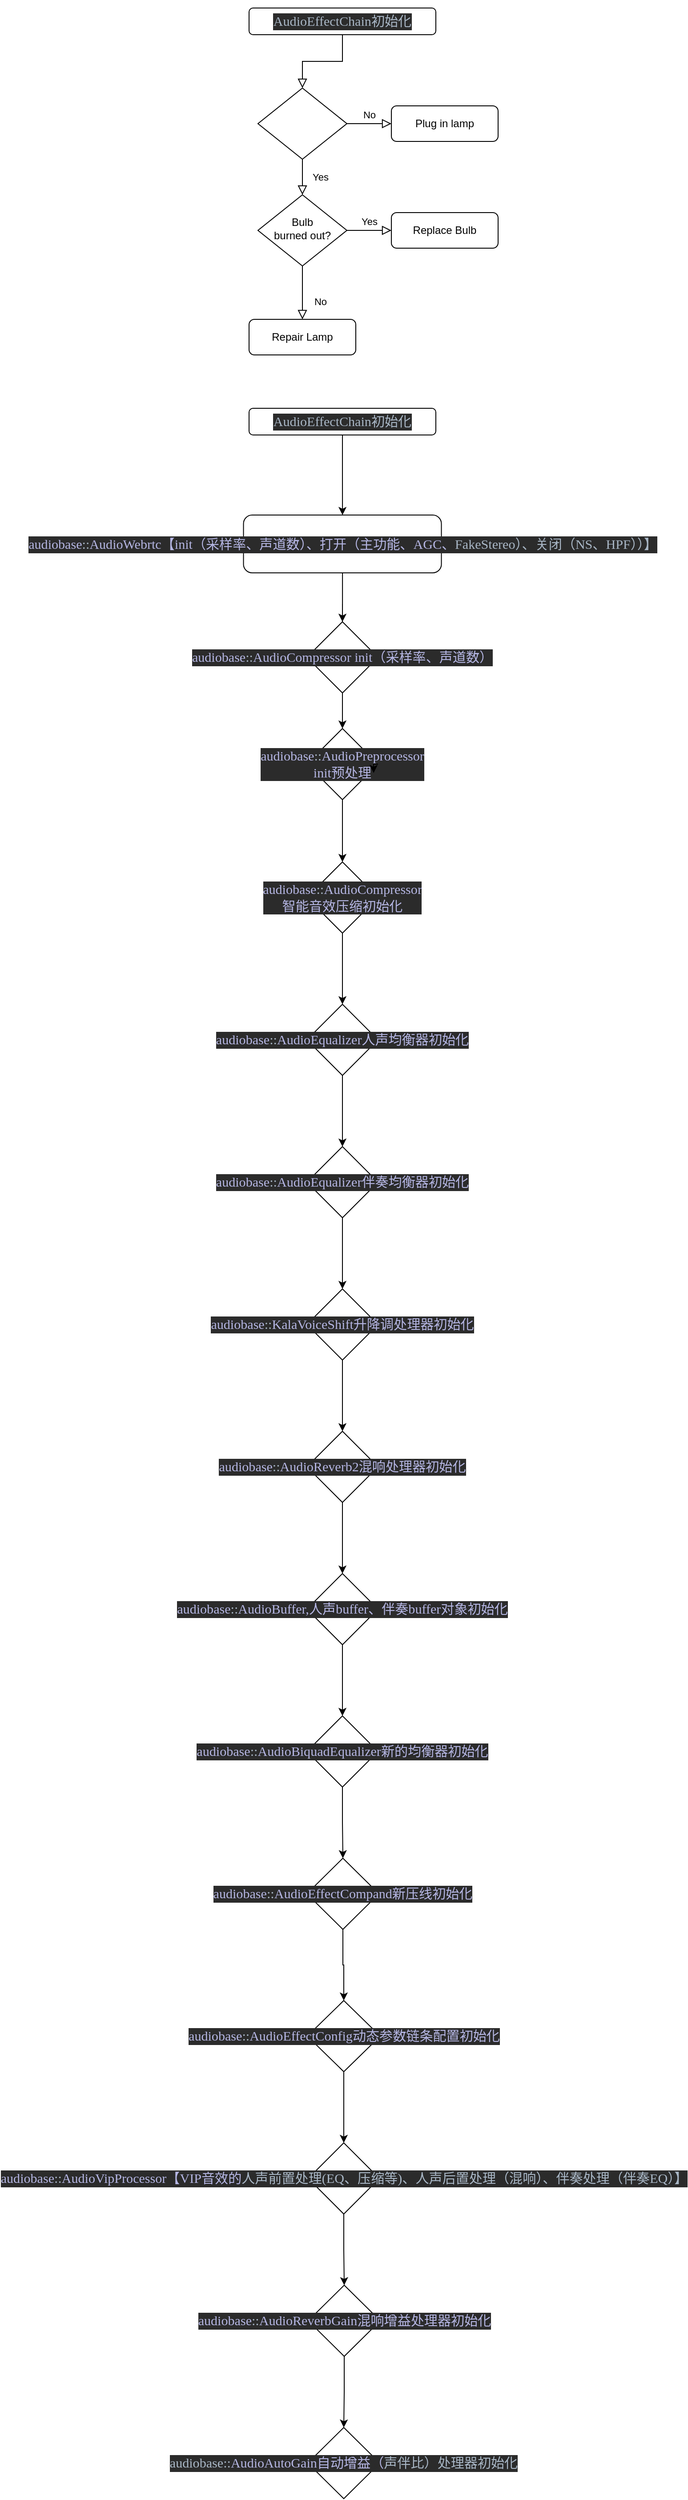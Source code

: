 <mxfile version="13.8.5" type="github">
  <diagram id="UotCp4xaO-_KccC0vSp1" name="Page-1">
    <mxGraphModel dx="2314" dy="1106" grid="1" gridSize="10" guides="1" tooltips="1" connect="1" arrows="1" fold="1" page="1" pageScale="1" pageWidth="827" pageHeight="1169" math="0" shadow="0">
      <root>
        <mxCell id="0" />
        <mxCell id="1" parent="0" />
        <mxCell id="kTf5K5V3wtwHn-U12bBU-1" value="" style="rounded=0;html=1;jettySize=auto;orthogonalLoop=1;fontSize=11;endArrow=block;endFill=0;endSize=8;strokeWidth=1;shadow=0;labelBackgroundColor=none;edgeStyle=orthogonalEdgeStyle;strokeColor=#000000;" edge="1" parent="1" source="kTf5K5V3wtwHn-U12bBU-2" target="kTf5K5V3wtwHn-U12bBU-5">
          <mxGeometry relative="1" as="geometry" />
        </mxCell>
        <mxCell id="kTf5K5V3wtwHn-U12bBU-2" value="&lt;p style=&quot;background-color: #2b2b2b ; color: #a9b7c6 ; font-family: &amp;#34;menlo&amp;#34; ; font-size: 11.3pt&quot;&gt;AudioEffectChain初始化&lt;/p&gt;" style="rounded=1;whiteSpace=wrap;html=1;fontSize=12;glass=0;strokeWidth=1;shadow=0;strokeColor=#000000;" vertex="1" parent="1">
          <mxGeometry x="160" y="80" width="210" height="30" as="geometry" />
        </mxCell>
        <mxCell id="kTf5K5V3wtwHn-U12bBU-3" value="Yes" style="rounded=0;html=1;jettySize=auto;orthogonalLoop=1;fontSize=11;endArrow=block;endFill=0;endSize=8;strokeWidth=1;shadow=0;labelBackgroundColor=none;edgeStyle=orthogonalEdgeStyle;strokeColor=#000000;" edge="1" parent="1" source="kTf5K5V3wtwHn-U12bBU-5" target="kTf5K5V3wtwHn-U12bBU-9">
          <mxGeometry y="20" relative="1" as="geometry">
            <mxPoint as="offset" />
          </mxGeometry>
        </mxCell>
        <mxCell id="kTf5K5V3wtwHn-U12bBU-4" value="No" style="edgeStyle=orthogonalEdgeStyle;rounded=0;html=1;jettySize=auto;orthogonalLoop=1;fontSize=11;endArrow=block;endFill=0;endSize=8;strokeWidth=1;shadow=0;labelBackgroundColor=none;strokeColor=#000000;" edge="1" parent="1" source="kTf5K5V3wtwHn-U12bBU-5" target="kTf5K5V3wtwHn-U12bBU-6">
          <mxGeometry y="10" relative="1" as="geometry">
            <mxPoint as="offset" />
          </mxGeometry>
        </mxCell>
        <mxCell id="kTf5K5V3wtwHn-U12bBU-5" value="&lt;pre style=&quot;background-color: #2b2b2b ; color: #a9b7c6 ; font-family: &amp;#34;menlo&amp;#34; ; font-size: 11.3pt&quot;&gt;&lt;br&gt;&lt;/pre&gt;" style="rhombus;whiteSpace=wrap;html=1;shadow=0;fontFamily=Helvetica;fontSize=12;align=center;strokeWidth=1;spacing=6;spacingTop=-4;strokeColor=#000000;" vertex="1" parent="1">
          <mxGeometry x="170" y="170" width="100" height="80" as="geometry" />
        </mxCell>
        <mxCell id="kTf5K5V3wtwHn-U12bBU-6" value="Plug in lamp" style="rounded=1;whiteSpace=wrap;html=1;fontSize=12;glass=0;strokeWidth=1;shadow=0;strokeColor=#000000;" vertex="1" parent="1">
          <mxGeometry x="320" y="190" width="120" height="40" as="geometry" />
        </mxCell>
        <mxCell id="kTf5K5V3wtwHn-U12bBU-7" value="No" style="rounded=0;html=1;jettySize=auto;orthogonalLoop=1;fontSize=11;endArrow=block;endFill=0;endSize=8;strokeWidth=1;shadow=0;labelBackgroundColor=none;edgeStyle=orthogonalEdgeStyle;strokeColor=#000000;" edge="1" parent="1" source="kTf5K5V3wtwHn-U12bBU-9" target="kTf5K5V3wtwHn-U12bBU-10">
          <mxGeometry x="0.333" y="20" relative="1" as="geometry">
            <mxPoint as="offset" />
          </mxGeometry>
        </mxCell>
        <mxCell id="kTf5K5V3wtwHn-U12bBU-8" value="Yes" style="edgeStyle=orthogonalEdgeStyle;rounded=0;html=1;jettySize=auto;orthogonalLoop=1;fontSize=11;endArrow=block;endFill=0;endSize=8;strokeWidth=1;shadow=0;labelBackgroundColor=none;strokeColor=#000000;" edge="1" parent="1" source="kTf5K5V3wtwHn-U12bBU-9" target="kTf5K5V3wtwHn-U12bBU-11">
          <mxGeometry y="10" relative="1" as="geometry">
            <mxPoint as="offset" />
          </mxGeometry>
        </mxCell>
        <mxCell id="kTf5K5V3wtwHn-U12bBU-9" value="Bulb&lt;br&gt;burned out?" style="rhombus;whiteSpace=wrap;html=1;shadow=0;fontFamily=Helvetica;fontSize=12;align=center;strokeWidth=1;spacing=6;spacingTop=-4;strokeColor=#000000;" vertex="1" parent="1">
          <mxGeometry x="170" y="290" width="100" height="80" as="geometry" />
        </mxCell>
        <mxCell id="kTf5K5V3wtwHn-U12bBU-10" value="Repair Lamp" style="rounded=1;whiteSpace=wrap;html=1;fontSize=12;glass=0;strokeWidth=1;shadow=0;strokeColor=#000000;" vertex="1" parent="1">
          <mxGeometry x="160" y="430" width="120" height="40" as="geometry" />
        </mxCell>
        <mxCell id="kTf5K5V3wtwHn-U12bBU-11" value="Replace Bulb" style="rounded=1;whiteSpace=wrap;html=1;fontSize=12;glass=0;strokeWidth=1;shadow=0;strokeColor=#000000;" vertex="1" parent="1">
          <mxGeometry x="320" y="310" width="120" height="40" as="geometry" />
        </mxCell>
        <mxCell id="kTf5K5V3wtwHn-U12bBU-12" value="" style="edgeStyle=orthogonalEdgeStyle;rounded=0;orthogonalLoop=1;jettySize=auto;html=1;strokeColor=#000000;" edge="1" parent="1" source="kTf5K5V3wtwHn-U12bBU-13" target="kTf5K5V3wtwHn-U12bBU-15">
          <mxGeometry relative="1" as="geometry" />
        </mxCell>
        <mxCell id="kTf5K5V3wtwHn-U12bBU-13" value="&lt;p style=&quot;background-color: #2b2b2b ; color: #a9b7c6 ; font-family: &amp;#34;menlo&amp;#34; ; font-size: 11.3pt&quot;&gt;AudioEffectChain初始化&lt;/p&gt;" style="rounded=1;whiteSpace=wrap;html=1;fontSize=12;glass=0;strokeWidth=1;shadow=0;strokeColor=#000000;" vertex="1" parent="1">
          <mxGeometry x="160" y="530" width="210" height="30" as="geometry" />
        </mxCell>
        <mxCell id="kTf5K5V3wtwHn-U12bBU-14" value="" style="edgeStyle=orthogonalEdgeStyle;rounded=0;orthogonalLoop=1;jettySize=auto;html=1;strokeColor=#000000;" edge="1" parent="1" source="kTf5K5V3wtwHn-U12bBU-17">
          <mxGeometry relative="1" as="geometry">
            <mxPoint x="265" y="797.5" as="targetPoint" />
          </mxGeometry>
        </mxCell>
        <mxCell id="kTf5K5V3wtwHn-U12bBU-15" value="&lt;pre style=&quot;background-color: rgb(43 , 43 , 43) ; color: rgb(169 , 183 , 198) ; font-family: &amp;#34;menlo&amp;#34; ; font-size: 11.3pt&quot;&gt;&lt;span style=&quot;color: rgb(181 , 182 , 227)&quot;&gt;audiobase&lt;/span&gt;::&lt;span style=&quot;color: rgb(181 , 182 , 227)&quot;&gt;AudioWebrtc【init（采样率、声道数）、打开（主功能、AGC、&lt;/span&gt;FakeStereo）、关闭（NS、HPF））】&lt;/pre&gt;" style="whiteSpace=wrap;html=1;rounded=1;shadow=0;strokeWidth=1;glass=0;strokeColor=#000000;" vertex="1" parent="1">
          <mxGeometry x="153.75" y="650" width="222.5" height="65" as="geometry" />
        </mxCell>
        <mxCell id="kTf5K5V3wtwHn-U12bBU-16" value="" style="edgeStyle=orthogonalEdgeStyle;rounded=0;orthogonalLoop=1;jettySize=auto;html=1;strokeColor=#000000;" edge="1" parent="1" source="kTf5K5V3wtwHn-U12bBU-17" target="kTf5K5V3wtwHn-U12bBU-20">
          <mxGeometry relative="1" as="geometry" />
        </mxCell>
        <mxCell id="kTf5K5V3wtwHn-U12bBU-17" value="&lt;pre style=&quot;background-color: #2b2b2b ; color: #a9b7c6 ; font-family: &amp;#34;menlo&amp;#34; ; font-size: 11.3pt&quot;&gt;&lt;span style=&quot;color: #b5b6e3&quot;&gt;audiobase&lt;/span&gt;::&lt;span style=&quot;color: #b5b6e3&quot;&gt;AudioCompressor init（采样率、声道数）&lt;/span&gt;&lt;/pre&gt;" style="rhombus;whiteSpace=wrap;html=1;strokeColor=#000000;" vertex="1" parent="1">
          <mxGeometry x="225" y="770" width="80" height="80" as="geometry" />
        </mxCell>
        <mxCell id="kTf5K5V3wtwHn-U12bBU-18" value="" style="edgeStyle=orthogonalEdgeStyle;rounded=0;orthogonalLoop=1;jettySize=auto;html=1;strokeColor=#000000;" edge="1" parent="1" source="kTf5K5V3wtwHn-U12bBU-15" target="kTf5K5V3wtwHn-U12bBU-17">
          <mxGeometry relative="1" as="geometry">
            <mxPoint x="265.1" y="715" as="sourcePoint" />
            <mxPoint x="265" y="797.5" as="targetPoint" />
          </mxGeometry>
        </mxCell>
        <mxCell id="kTf5K5V3wtwHn-U12bBU-19" value="" style="edgeStyle=orthogonalEdgeStyle;rounded=0;orthogonalLoop=1;jettySize=auto;html=1;strokeColor=#000000;" edge="1" parent="1" source="kTf5K5V3wtwHn-U12bBU-20" target="kTf5K5V3wtwHn-U12bBU-22">
          <mxGeometry relative="1" as="geometry" />
        </mxCell>
        <mxCell id="kTf5K5V3wtwHn-U12bBU-20" value="&lt;p style=&quot;background-color: #2b2b2b ; color: #a9b7c6 ; font-family: &amp;#34;menlo&amp;#34; ; font-size: 11.3pt&quot;&gt;&lt;span style=&quot;color: #b5b6e3&quot;&gt;audiobase&lt;/span&gt;::&lt;span style=&quot;color: #b5b6e3&quot;&gt;AudioPreprocessor&lt;br&gt;&lt;/span&gt;&lt;span style=&quot;color: #b5b6e3&quot;&gt; init预处理&lt;/span&gt;&lt;/p&gt;" style="rhombus;whiteSpace=wrap;html=1;strokeColor=#000000;" vertex="1" parent="1">
          <mxGeometry x="225" y="890" width="80" height="80" as="geometry" />
        </mxCell>
        <mxCell id="kTf5K5V3wtwHn-U12bBU-21" value="" style="edgeStyle=orthogonalEdgeStyle;rounded=0;orthogonalLoop=1;jettySize=auto;html=1;strokeColor=#000000;" edge="1" parent="1" source="kTf5K5V3wtwHn-U12bBU-22" target="kTf5K5V3wtwHn-U12bBU-24">
          <mxGeometry relative="1" as="geometry" />
        </mxCell>
        <mxCell id="kTf5K5V3wtwHn-U12bBU-22" value="&lt;p style=&quot;background-color: #2b2b2b ; color: #a9b7c6 ; font-family: &amp;#34;menlo&amp;#34; ; font-size: 11.3pt&quot;&gt;&lt;span style=&quot;color: rgb(181 , 182 , 227)&quot;&gt;audiobase&lt;/span&gt;::&lt;span style=&quot;color: rgb(181 , 182 , 227)&quot;&gt;AudioCompressor智能音效压缩初始化&lt;/span&gt;&lt;/p&gt;" style="rhombus;whiteSpace=wrap;html=1;strokeColor=#000000;" vertex="1" parent="1">
          <mxGeometry x="225" y="1040" width="80" height="80" as="geometry" />
        </mxCell>
        <mxCell id="kTf5K5V3wtwHn-U12bBU-23" value="" style="edgeStyle=orthogonalEdgeStyle;rounded=0;orthogonalLoop=1;jettySize=auto;html=1;strokeColor=#000000;" edge="1" parent="1" source="kTf5K5V3wtwHn-U12bBU-24" target="kTf5K5V3wtwHn-U12bBU-26">
          <mxGeometry relative="1" as="geometry" />
        </mxCell>
        <mxCell id="kTf5K5V3wtwHn-U12bBU-24" value="&lt;pre style=&quot;background-color: #2b2b2b ; color: #a9b7c6 ; font-family: &amp;#34;menlo&amp;#34; ; font-size: 11.3pt&quot;&gt;&lt;span style=&quot;color: #b5b6e3&quot;&gt;audiobase&lt;/span&gt;::&lt;span style=&quot;color: #b5b6e3&quot;&gt;AudioEqualizer人声均衡器初始化&lt;/span&gt;&lt;/pre&gt;" style="rhombus;whiteSpace=wrap;html=1;strokeColor=#000000;" vertex="1" parent="1">
          <mxGeometry x="225" y="1200" width="80" height="80" as="geometry" />
        </mxCell>
        <mxCell id="kTf5K5V3wtwHn-U12bBU-25" value="" style="edgeStyle=orthogonalEdgeStyle;rounded=0;orthogonalLoop=1;jettySize=auto;html=1;strokeColor=#000000;" edge="1" parent="1" source="kTf5K5V3wtwHn-U12bBU-26" target="kTf5K5V3wtwHn-U12bBU-28">
          <mxGeometry relative="1" as="geometry" />
        </mxCell>
        <mxCell id="kTf5K5V3wtwHn-U12bBU-26" value="&lt;pre style=&quot;background-color: rgb(43 , 43 , 43) ; color: rgb(169 , 183 , 198) ; font-family: &amp;#34;menlo&amp;#34; ; font-size: 11.3pt&quot;&gt;&lt;span style=&quot;color: rgb(181 , 182 , 227)&quot;&gt;audiobase&lt;/span&gt;::&lt;span style=&quot;color: rgb(181 , 182 , 227)&quot;&gt;AudioEqualizer伴奏均衡器初始化&lt;/span&gt;&lt;/pre&gt;" style="rhombus;whiteSpace=wrap;html=1;strokeColor=#000000;" vertex="1" parent="1">
          <mxGeometry x="225" y="1360" width="80" height="80" as="geometry" />
        </mxCell>
        <mxCell id="kTf5K5V3wtwHn-U12bBU-27" value="" style="edgeStyle=orthogonalEdgeStyle;rounded=0;orthogonalLoop=1;jettySize=auto;html=1;strokeColor=#000000;" edge="1" parent="1" source="kTf5K5V3wtwHn-U12bBU-28" target="kTf5K5V3wtwHn-U12bBU-30">
          <mxGeometry relative="1" as="geometry" />
        </mxCell>
        <mxCell id="kTf5K5V3wtwHn-U12bBU-28" value="&lt;pre style=&quot;background-color: rgb(43 , 43 , 43) ; font-family: &amp;#34;menlo&amp;#34; ; font-size: 11.3pt&quot;&gt;&lt;pre style=&quot;color: rgb(169 , 183 , 198) ; font-family: &amp;#34;menlo&amp;#34; ; font-size: 11.3pt&quot;&gt;&lt;span style=&quot;color: #b5b6e3&quot;&gt;audiobase&lt;/span&gt;::&lt;span style=&quot;color: #b5b6e3&quot;&gt;KalaVoiceShift升降调处理器初始化&lt;/span&gt;&lt;/pre&gt;&lt;/pre&gt;" style="rhombus;whiteSpace=wrap;html=1;strokeColor=#000000;" vertex="1" parent="1">
          <mxGeometry x="225" y="1520" width="80" height="80" as="geometry" />
        </mxCell>
        <mxCell id="kTf5K5V3wtwHn-U12bBU-29" value="" style="edgeStyle=orthogonalEdgeStyle;rounded=0;orthogonalLoop=1;jettySize=auto;html=1;strokeColor=#000000;" edge="1" parent="1" source="kTf5K5V3wtwHn-U12bBU-30" target="kTf5K5V3wtwHn-U12bBU-32">
          <mxGeometry relative="1" as="geometry" />
        </mxCell>
        <mxCell id="kTf5K5V3wtwHn-U12bBU-30" value="&lt;pre style=&quot;background-color: rgb(43 , 43 , 43) ; font-family: &amp;#34;menlo&amp;#34; ; font-size: 11.3pt&quot;&gt;&lt;pre style=&quot;color: rgb(169 , 183 , 198) ; font-family: &amp;#34;menlo&amp;#34; ; font-size: 11.3pt&quot;&gt;&lt;span style=&quot;color: #b5b6e3&quot;&gt;audiobase&lt;/span&gt;::&lt;span style=&quot;color: #b5b6e3&quot;&gt;AudioReverb2混响处理器初始化&lt;/span&gt;&lt;/pre&gt;&lt;/pre&gt;" style="rhombus;whiteSpace=wrap;html=1;strokeColor=#000000;" vertex="1" parent="1">
          <mxGeometry x="225" y="1680" width="80" height="80" as="geometry" />
        </mxCell>
        <mxCell id="kTf5K5V3wtwHn-U12bBU-31" value="" style="edgeStyle=orthogonalEdgeStyle;rounded=0;orthogonalLoop=1;jettySize=auto;html=1;strokeColor=#000000;" edge="1" parent="1" source="kTf5K5V3wtwHn-U12bBU-32" target="kTf5K5V3wtwHn-U12bBU-34">
          <mxGeometry relative="1" as="geometry" />
        </mxCell>
        <mxCell id="kTf5K5V3wtwHn-U12bBU-32" value="&lt;pre style=&quot;background-color: #2b2b2b ; color: #a9b7c6 ; font-family: &amp;#34;menlo&amp;#34; ; font-size: 11.3pt&quot;&gt;&lt;span style=&quot;color: #b5b6e3&quot;&gt;audiobase&lt;/span&gt;::&lt;span style=&quot;color: #b5b6e3&quot;&gt;AudioBuffer,人声buffer、伴奏buffer对象初始化&lt;/span&gt;&lt;/pre&gt;" style="rhombus;whiteSpace=wrap;html=1;strokeColor=#000000;" vertex="1" parent="1">
          <mxGeometry x="225" y="1840" width="80" height="80" as="geometry" />
        </mxCell>
        <mxCell id="kTf5K5V3wtwHn-U12bBU-33" value="" style="edgeStyle=orthogonalEdgeStyle;rounded=0;orthogonalLoop=1;jettySize=auto;html=1;strokeColor=#000000;" edge="1" parent="1" source="kTf5K5V3wtwHn-U12bBU-34" target="kTf5K5V3wtwHn-U12bBU-36">
          <mxGeometry relative="1" as="geometry" />
        </mxCell>
        <mxCell id="kTf5K5V3wtwHn-U12bBU-34" value="&lt;pre style=&quot;background-color: #2b2b2b ; color: #a9b7c6 ; font-family: &amp;#34;menlo&amp;#34; ; font-size: 11.3pt&quot;&gt;&lt;span style=&quot;color: #b5b6e3&quot;&gt;audiobase&lt;/span&gt;::&lt;span style=&quot;color: #b5b6e3&quot;&gt;AudioBiquadEqualizer新的均衡器初始化&lt;/span&gt;&lt;/pre&gt;" style="rhombus;whiteSpace=wrap;html=1;strokeColor=#000000;" vertex="1" parent="1">
          <mxGeometry x="225" y="2000" width="80" height="80" as="geometry" />
        </mxCell>
        <mxCell id="kTf5K5V3wtwHn-U12bBU-35" value="" style="edgeStyle=orthogonalEdgeStyle;rounded=0;orthogonalLoop=1;jettySize=auto;html=1;strokeColor=#000000;" edge="1" parent="1" source="kTf5K5V3wtwHn-U12bBU-36" target="kTf5K5V3wtwHn-U12bBU-38">
          <mxGeometry relative="1" as="geometry" />
        </mxCell>
        <mxCell id="kTf5K5V3wtwHn-U12bBU-36" value="&lt;pre style=&quot;background-color: rgb(43 , 43 , 43) ; font-family: &amp;#34;menlo&amp;#34; ; font-size: 11.3pt&quot;&gt;&lt;pre style=&quot;color: rgb(169 , 183 , 198) ; font-family: &amp;#34;menlo&amp;#34; ; font-size: 11.3pt&quot;&gt;&lt;span style=&quot;color: #b5b6e3&quot;&gt;audiobase&lt;/span&gt;::&lt;span style=&quot;color: #b5b6e3&quot;&gt;AudioEffectCompand新压线初始化&lt;/span&gt;&lt;/pre&gt;&lt;/pre&gt;" style="rhombus;whiteSpace=wrap;html=1;strokeColor=#000000;" vertex="1" parent="1">
          <mxGeometry x="225" y="2160" width="81" height="80" as="geometry" />
        </mxCell>
        <mxCell id="kTf5K5V3wtwHn-U12bBU-37" value="" style="edgeStyle=orthogonalEdgeStyle;rounded=0;orthogonalLoop=1;jettySize=auto;html=1;strokeColor=#000000;" edge="1" parent="1" source="kTf5K5V3wtwHn-U12bBU-38" target="kTf5K5V3wtwHn-U12bBU-40">
          <mxGeometry relative="1" as="geometry" />
        </mxCell>
        <mxCell id="kTf5K5V3wtwHn-U12bBU-38" value="&lt;pre style=&quot;background-color: rgb(43 , 43 , 43) ; font-family: &amp;#34;menlo&amp;#34; ; font-size: 11.3pt&quot;&gt;&lt;pre style=&quot;color: rgb(169 , 183 , 198) ; font-family: &amp;#34;menlo&amp;#34; ; font-size: 11.3pt&quot;&gt;&lt;span style=&quot;color: #b5b6e3&quot;&gt;audiobase&lt;/span&gt;::&lt;span style=&quot;color: #b5b6e3&quot;&gt;AudioEffectConfig动态参数链条配置初始化&lt;/span&gt;&lt;/pre&gt;&lt;/pre&gt;" style="rhombus;whiteSpace=wrap;html=1;strokeColor=#000000;" vertex="1" parent="1">
          <mxGeometry x="225.5" y="2320" width="82" height="80" as="geometry" />
        </mxCell>
        <mxCell id="kTf5K5V3wtwHn-U12bBU-39" value="" style="edgeStyle=orthogonalEdgeStyle;rounded=0;orthogonalLoop=1;jettySize=auto;html=1;strokeColor=#000000;" edge="1" parent="1" source="kTf5K5V3wtwHn-U12bBU-40" target="kTf5K5V3wtwHn-U12bBU-42">
          <mxGeometry relative="1" as="geometry" />
        </mxCell>
        <mxCell id="kTf5K5V3wtwHn-U12bBU-40" value="&lt;pre style=&quot;background-color: #2b2b2b ; color: #a9b7c6 ; font-family: &amp;#34;menlo&amp;#34; ; font-size: 11.3pt&quot;&gt;&lt;span style=&quot;color: #b5b6e3&quot;&gt;audiobase&lt;/span&gt;::&lt;span style=&quot;color: #b5b6e3&quot;&gt;AudioVipProcessor【VIP音效的&lt;/span&gt;人声前置处理(EQ、压缩等)、人声后置处理（混响）、伴奏处理（伴奏EQ）】&lt;/pre&gt;" style="rhombus;whiteSpace=wrap;html=1;strokeColor=#000000;" vertex="1" parent="1">
          <mxGeometry x="226.5" y="2480" width="80" height="80" as="geometry" />
        </mxCell>
        <mxCell id="kTf5K5V3wtwHn-U12bBU-41" value="" style="edgeStyle=orthogonalEdgeStyle;rounded=0;orthogonalLoop=1;jettySize=auto;html=1;strokeColor=#000000;" edge="1" parent="1" source="kTf5K5V3wtwHn-U12bBU-42" target="kTf5K5V3wtwHn-U12bBU-43">
          <mxGeometry relative="1" as="geometry" />
        </mxCell>
        <mxCell id="kTf5K5V3wtwHn-U12bBU-42" value="&lt;pre style=&quot;background-color: rgb(43 , 43 , 43) ; font-family: &amp;#34;menlo&amp;#34; ; font-size: 11.3pt&quot;&gt;&lt;pre style=&quot;color: rgb(169 , 183 , 198) ; font-family: &amp;#34;menlo&amp;#34; ; font-size: 11.3pt&quot;&gt;&lt;span style=&quot;color: #b5b6e3&quot;&gt;audiobase&lt;/span&gt;::&lt;span style=&quot;color: #b5b6e3&quot;&gt;AudioReverbGain混响增益处理器初始化&lt;/span&gt;&lt;/pre&gt;&lt;/pre&gt;" style="rhombus;whiteSpace=wrap;html=1;strokeColor=#000000;" vertex="1" parent="1">
          <mxGeometry x="226.5" y="2640" width="81" height="80" as="geometry" />
        </mxCell>
        <mxCell id="kTf5K5V3wtwHn-U12bBU-43" value="&lt;pre style=&quot;background-color: #2b2b2b ; color: #a9b7c6 ; font-family: &amp;#34;menlo&amp;#34; ; font-size: 11.3pt&quot;&gt;audiobase&lt;span style=&quot;font-family: &amp;#34;menlo&amp;#34; ; font-size: 11.3pt&quot;&gt;::&lt;/span&gt;&lt;span style=&quot;font-family: &amp;#34;menlo&amp;#34; ; font-size: 11.3pt ; color: rgb(181 , 182 , 227)&quot;&gt;AudioAutoGain自动增益（&lt;/span&gt;声伴比）处理器初始化&lt;/pre&gt;" style="rhombus;whiteSpace=wrap;html=1;strokeColor=#000000;" vertex="1" parent="1">
          <mxGeometry x="226" y="2800" width="81" height="80" as="geometry" />
        </mxCell>
        <mxCell id="kTf5K5V3wtwHn-U12bBU-44" style="edgeStyle=orthogonalEdgeStyle;rounded=0;orthogonalLoop=1;jettySize=auto;html=1;exitX=1;exitY=0.5;exitDx=0;exitDy=0;entryX=0.938;entryY=0.625;entryDx=0;entryDy=0;entryPerimeter=0;strokeColor=#000000;" edge="1" parent="1" source="kTf5K5V3wtwHn-U12bBU-20" target="kTf5K5V3wtwHn-U12bBU-20">
          <mxGeometry relative="1" as="geometry" />
        </mxCell>
      </root>
    </mxGraphModel>
  </diagram>
</mxfile>

